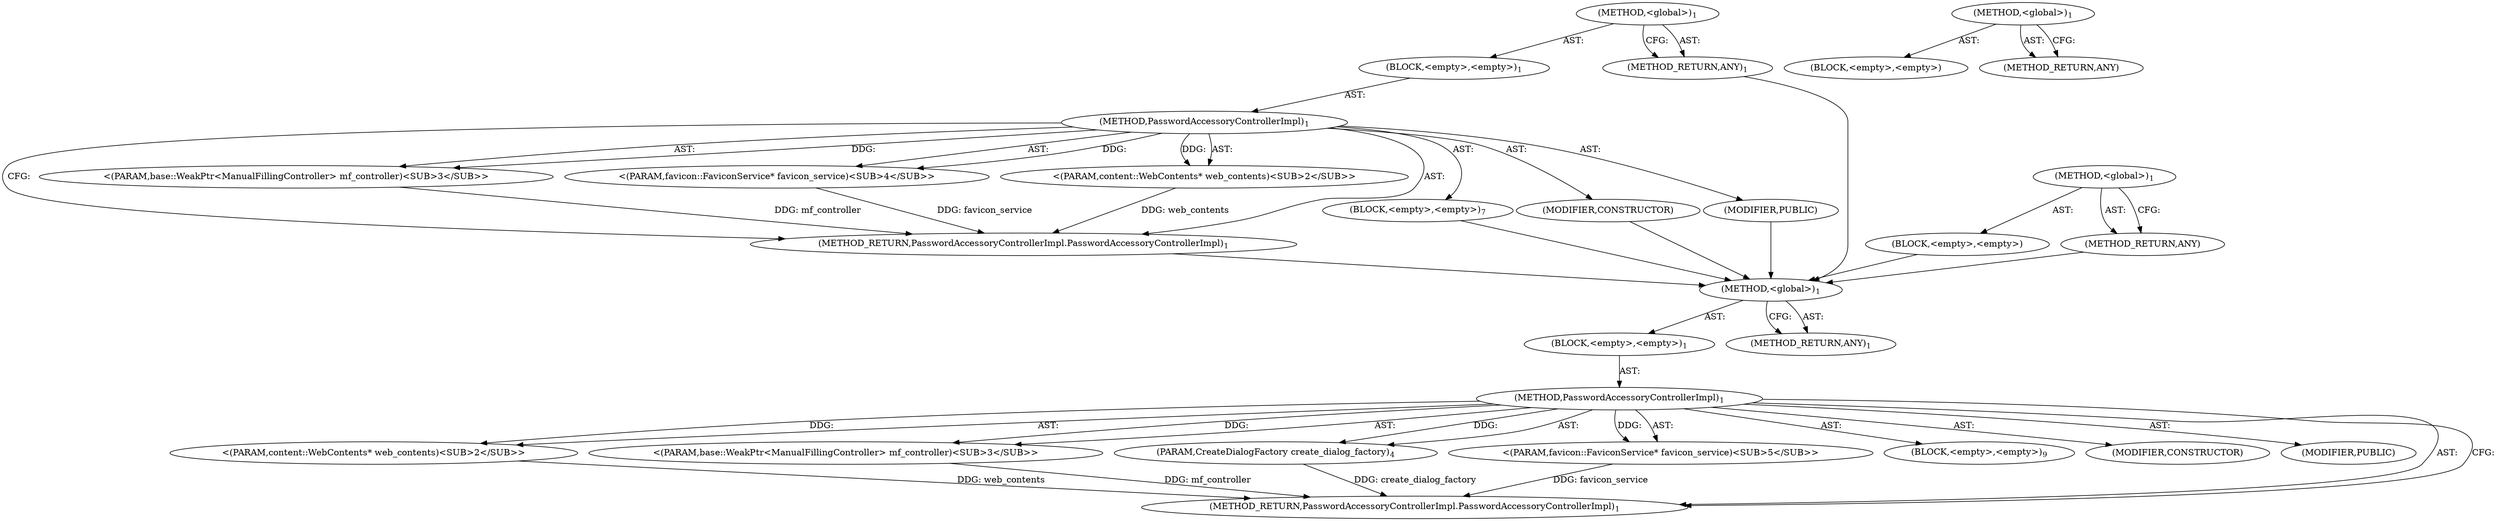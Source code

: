 digraph "&lt;global&gt;" {
vulnerable_6 [label=<(METHOD,&lt;global&gt;)<SUB>1</SUB>>];
vulnerable_7 [label=<(BLOCK,&lt;empty&gt;,&lt;empty&gt;)<SUB>1</SUB>>];
vulnerable_8 [label=<(METHOD,PasswordAccessoryControllerImpl)<SUB>1</SUB>>];
vulnerable_9 [label="<(PARAM,content::WebContents* web_contents)<SUB>2</SUB>>"];
vulnerable_10 [label="<(PARAM,base::WeakPtr&lt;ManualFillingController&gt; mf_controller)<SUB>3</SUB>>"];
vulnerable_11 [label=<(PARAM,CreateDialogFactory create_dialog_factory)<SUB>4</SUB>>];
vulnerable_12 [label="<(PARAM,favicon::FaviconService* favicon_service)<SUB>5</SUB>>"];
vulnerable_13 [label=<(BLOCK,&lt;empty&gt;,&lt;empty&gt;)<SUB>9</SUB>>];
vulnerable_14 [label=<(MODIFIER,CONSTRUCTOR)>];
vulnerable_15 [label=<(MODIFIER,PUBLIC)>];
vulnerable_16 [label=<(METHOD_RETURN,PasswordAccessoryControllerImpl.PasswordAccessoryControllerImpl)<SUB>1</SUB>>];
vulnerable_18 [label=<(METHOD_RETURN,ANY)<SUB>1</SUB>>];
vulnerable_35 [label=<(METHOD,&lt;global&gt;)<SUB>1</SUB>>];
vulnerable_36 [label=<(BLOCK,&lt;empty&gt;,&lt;empty&gt;)>];
vulnerable_37 [label=<(METHOD_RETURN,ANY)>];
fixed_6 [label=<(METHOD,&lt;global&gt;)<SUB>1</SUB>>];
fixed_7 [label=<(BLOCK,&lt;empty&gt;,&lt;empty&gt;)<SUB>1</SUB>>];
fixed_8 [label=<(METHOD,PasswordAccessoryControllerImpl)<SUB>1</SUB>>];
fixed_9 [label="<(PARAM,content::WebContents* web_contents)<SUB>2</SUB>>"];
fixed_10 [label="<(PARAM,base::WeakPtr&lt;ManualFillingController&gt; mf_controller)<SUB>3</SUB>>"];
fixed_11 [label="<(PARAM,favicon::FaviconService* favicon_service)<SUB>4</SUB>>"];
fixed_12 [label=<(BLOCK,&lt;empty&gt;,&lt;empty&gt;)<SUB>7</SUB>>];
fixed_13 [label=<(MODIFIER,CONSTRUCTOR)>];
fixed_14 [label=<(MODIFIER,PUBLIC)>];
fixed_15 [label=<(METHOD_RETURN,PasswordAccessoryControllerImpl.PasswordAccessoryControllerImpl)<SUB>1</SUB>>];
fixed_17 [label=<(METHOD_RETURN,ANY)<SUB>1</SUB>>];
fixed_32 [label=<(METHOD,&lt;global&gt;)<SUB>1</SUB>>];
fixed_33 [label=<(BLOCK,&lt;empty&gt;,&lt;empty&gt;)>];
fixed_34 [label=<(METHOD_RETURN,ANY)>];
vulnerable_6 -> vulnerable_7  [key=0, label="AST: "];
vulnerable_6 -> vulnerable_18  [key=0, label="AST: "];
vulnerable_6 -> vulnerable_18  [key=1, label="CFG: "];
vulnerable_7 -> vulnerable_8  [key=0, label="AST: "];
vulnerable_8 -> vulnerable_9  [key=0, label="AST: "];
vulnerable_8 -> vulnerable_9  [key=1, label="DDG: "];
vulnerable_8 -> vulnerable_10  [key=0, label="AST: "];
vulnerable_8 -> vulnerable_10  [key=1, label="DDG: "];
vulnerable_8 -> vulnerable_11  [key=0, label="AST: "];
vulnerable_8 -> vulnerable_11  [key=1, label="DDG: "];
vulnerable_8 -> vulnerable_12  [key=0, label="AST: "];
vulnerable_8 -> vulnerable_12  [key=1, label="DDG: "];
vulnerable_8 -> vulnerable_13  [key=0, label="AST: "];
vulnerable_8 -> vulnerable_14  [key=0, label="AST: "];
vulnerable_8 -> vulnerable_15  [key=0, label="AST: "];
vulnerable_8 -> vulnerable_16  [key=0, label="AST: "];
vulnerable_8 -> vulnerable_16  [key=1, label="CFG: "];
vulnerable_9 -> vulnerable_16  [key=0, label="DDG: web_contents"];
vulnerable_10 -> vulnerable_16  [key=0, label="DDG: mf_controller"];
vulnerable_11 -> vulnerable_16  [key=0, label="DDG: create_dialog_factory"];
vulnerable_12 -> vulnerable_16  [key=0, label="DDG: favicon_service"];
vulnerable_35 -> vulnerable_36  [key=0, label="AST: "];
vulnerable_35 -> vulnerable_37  [key=0, label="AST: "];
vulnerable_35 -> vulnerable_37  [key=1, label="CFG: "];
fixed_6 -> fixed_7  [key=0, label="AST: "];
fixed_6 -> fixed_17  [key=0, label="AST: "];
fixed_6 -> fixed_17  [key=1, label="CFG: "];
fixed_7 -> fixed_8  [key=0, label="AST: "];
fixed_8 -> fixed_9  [key=0, label="AST: "];
fixed_8 -> fixed_9  [key=1, label="DDG: "];
fixed_8 -> fixed_10  [key=0, label="AST: "];
fixed_8 -> fixed_10  [key=1, label="DDG: "];
fixed_8 -> fixed_11  [key=0, label="AST: "];
fixed_8 -> fixed_11  [key=1, label="DDG: "];
fixed_8 -> fixed_12  [key=0, label="AST: "];
fixed_8 -> fixed_13  [key=0, label="AST: "];
fixed_8 -> fixed_14  [key=0, label="AST: "];
fixed_8 -> fixed_15  [key=0, label="AST: "];
fixed_8 -> fixed_15  [key=1, label="CFG: "];
fixed_9 -> fixed_15  [key=0, label="DDG: web_contents"];
fixed_10 -> fixed_15  [key=0, label="DDG: mf_controller"];
fixed_11 -> fixed_15  [key=0, label="DDG: favicon_service"];
fixed_12 -> vulnerable_6  [key=0];
fixed_13 -> vulnerable_6  [key=0];
fixed_14 -> vulnerable_6  [key=0];
fixed_15 -> vulnerable_6  [key=0];
fixed_17 -> vulnerable_6  [key=0];
fixed_32 -> fixed_33  [key=0, label="AST: "];
fixed_32 -> fixed_34  [key=0, label="AST: "];
fixed_32 -> fixed_34  [key=1, label="CFG: "];
fixed_33 -> vulnerable_6  [key=0];
fixed_34 -> vulnerable_6  [key=0];
}
